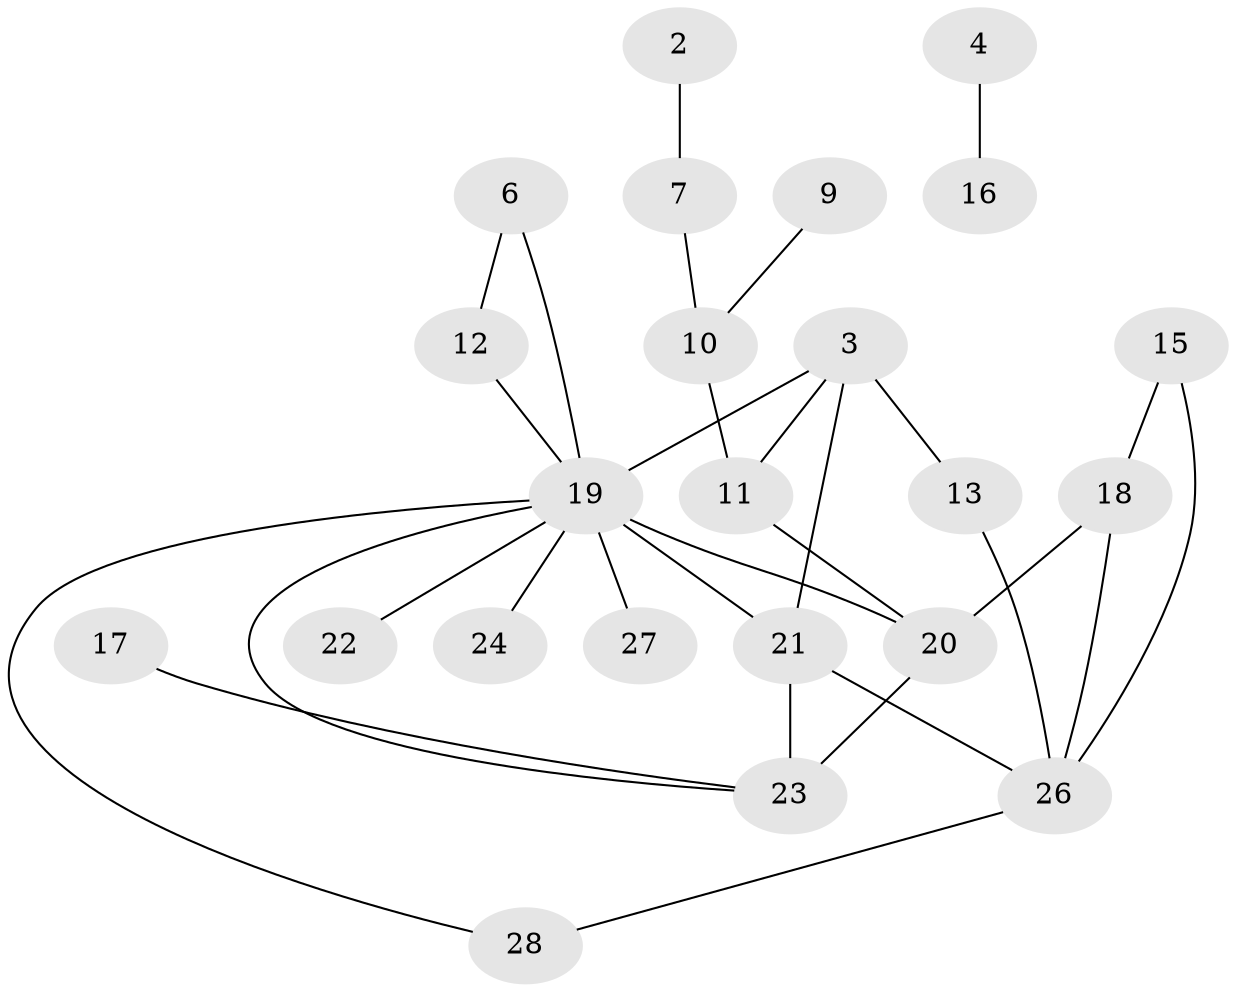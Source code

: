 // original degree distribution, {2: 0.2727272727272727, 1: 0.2545454545454545, 0: 0.09090909090909091, 3: 0.21818181818181817, 4: 0.10909090909090909, 6: 0.01818181818181818, 5: 0.03636363636363636}
// Generated by graph-tools (version 1.1) at 2025/25/03/09/25 03:25:18]
// undirected, 23 vertices, 30 edges
graph export_dot {
graph [start="1"]
  node [color=gray90,style=filled];
  2;
  3;
  4;
  6;
  7;
  9;
  10;
  11;
  12;
  13;
  15;
  16;
  17;
  18;
  19;
  20;
  21;
  22;
  23;
  24;
  26;
  27;
  28;
  2 -- 7 [weight=1.0];
  3 -- 11 [weight=1.0];
  3 -- 13 [weight=1.0];
  3 -- 19 [weight=1.0];
  3 -- 21 [weight=1.0];
  4 -- 16 [weight=1.0];
  6 -- 12 [weight=1.0];
  6 -- 19 [weight=1.0];
  7 -- 10 [weight=1.0];
  9 -- 10 [weight=1.0];
  10 -- 11 [weight=1.0];
  11 -- 20 [weight=1.0];
  12 -- 19 [weight=1.0];
  13 -- 26 [weight=1.0];
  15 -- 18 [weight=1.0];
  15 -- 26 [weight=1.0];
  17 -- 23 [weight=1.0];
  18 -- 20 [weight=1.0];
  18 -- 26 [weight=1.0];
  19 -- 20 [weight=2.0];
  19 -- 21 [weight=1.0];
  19 -- 22 [weight=1.0];
  19 -- 23 [weight=1.0];
  19 -- 24 [weight=1.0];
  19 -- 27 [weight=1.0];
  19 -- 28 [weight=1.0];
  20 -- 23 [weight=1.0];
  21 -- 23 [weight=2.0];
  21 -- 26 [weight=1.0];
  26 -- 28 [weight=1.0];
}
